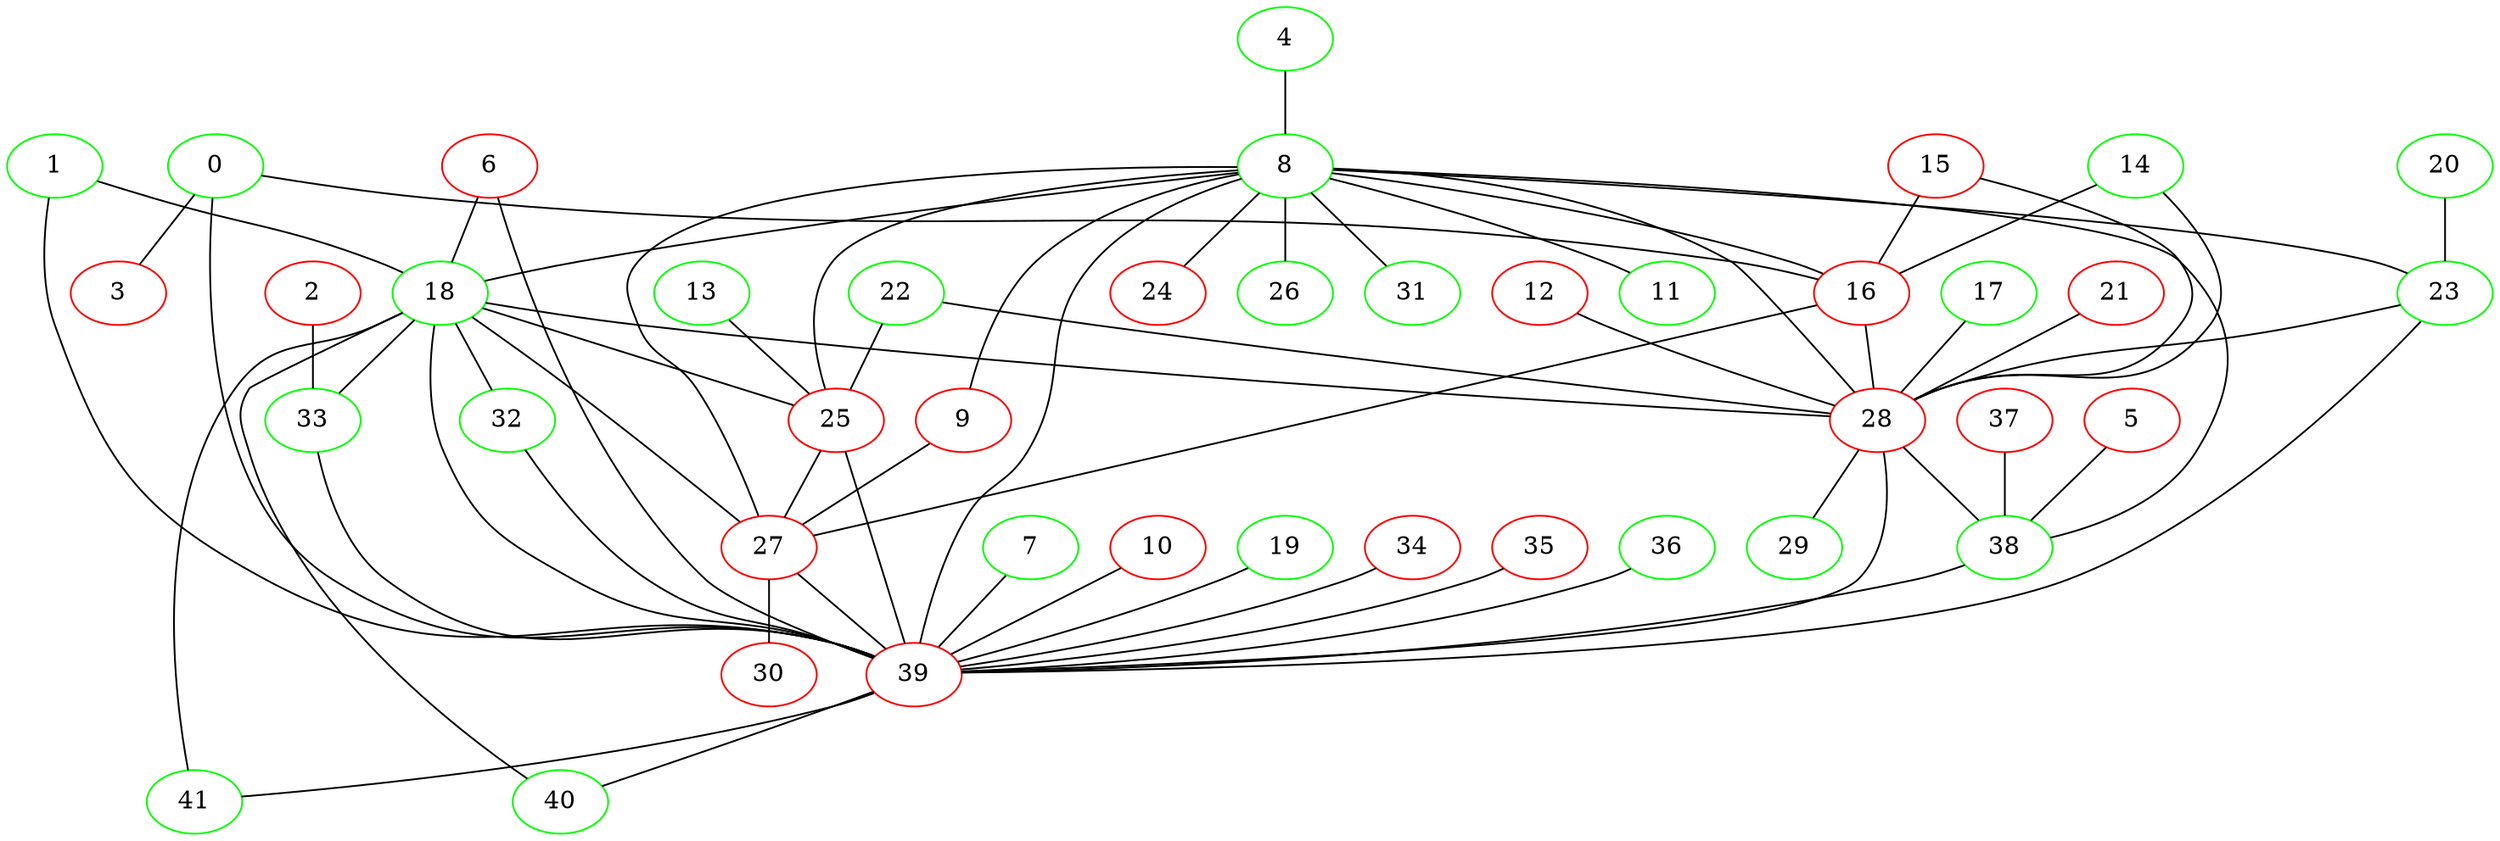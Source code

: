 strict graph H {
	graph [name=H];
	0	 [color=green];
	3	 [color=red];
	0 -- 3;
	16	 [color=red];
	0 -- 16;
	39	 [color=red];
	0 -- 39;
	1	 [color=green];
	18	 [color=green];
	1 -- 18;
	1 -- 39;
	2	 [color=red];
	33	 [color=green];
	2 -- 33;
	4	 [color=green];
	8	 [color=green];
	4 -- 8;
	5	 [color=red];
	38	 [color=green];
	5 -- 38;
	6	 [color=red];
	6 -- 18;
	6 -- 39;
	7	 [color=green];
	7 -- 39;
	9	 [color=red];
	8 -- 9;
	11	 [color=green];
	8 -- 11;
	8 -- 16;
	8 -- 18;
	23	 [color=green];
	8 -- 23;
	24	 [color=red];
	8 -- 24;
	25	 [color=red];
	8 -- 25;
	26	 [color=green];
	8 -- 26;
	27	 [color=red];
	8 -- 27;
	28	 [color=red];
	8 -- 28;
	31	 [color=green];
	8 -- 31;
	8 -- 38;
	8 -- 39;
	9 -- 27;
	10	 [color=red];
	10 -- 39;
	12	 [color=red];
	12 -- 28;
	13	 [color=green];
	13 -- 25;
	14	 [color=green];
	14 -- 16;
	14 -- 28;
	15	 [color=red];
	15 -- 16;
	15 -- 28;
	16 -- 27;
	16 -- 28;
	17	 [color=green];
	17 -- 28;
	18 -- 25;
	18 -- 27;
	18 -- 28;
	32	 [color=green];
	18 -- 32;
	18 -- 33;
	18 -- 39;
	40	 [color=green];
	18 -- 40;
	41	 [color=green];
	18 -- 41;
	19	 [color=green];
	19 -- 39;
	20	 [color=green];
	20 -- 23;
	21	 [color=red];
	21 -- 28;
	22	 [color=green];
	22 -- 25;
	22 -- 28;
	23 -- 28;
	23 -- 39;
	25 -- 27;
	25 -- 39;
	30	 [color=red];
	27 -- 30;
	27 -- 39;
	29	 [color=green];
	28 -- 29;
	28 -- 38;
	28 -- 39;
	32 -- 39;
	33 -- 39;
	34	 [color=red];
	34 -- 39;
	35	 [color=red];
	35 -- 39;
	36	 [color=green];
	36 -- 39;
	37	 [color=red];
	37 -- 38;
	38 -- 39;
	39 -- 40;
	39 -- 41;
}

